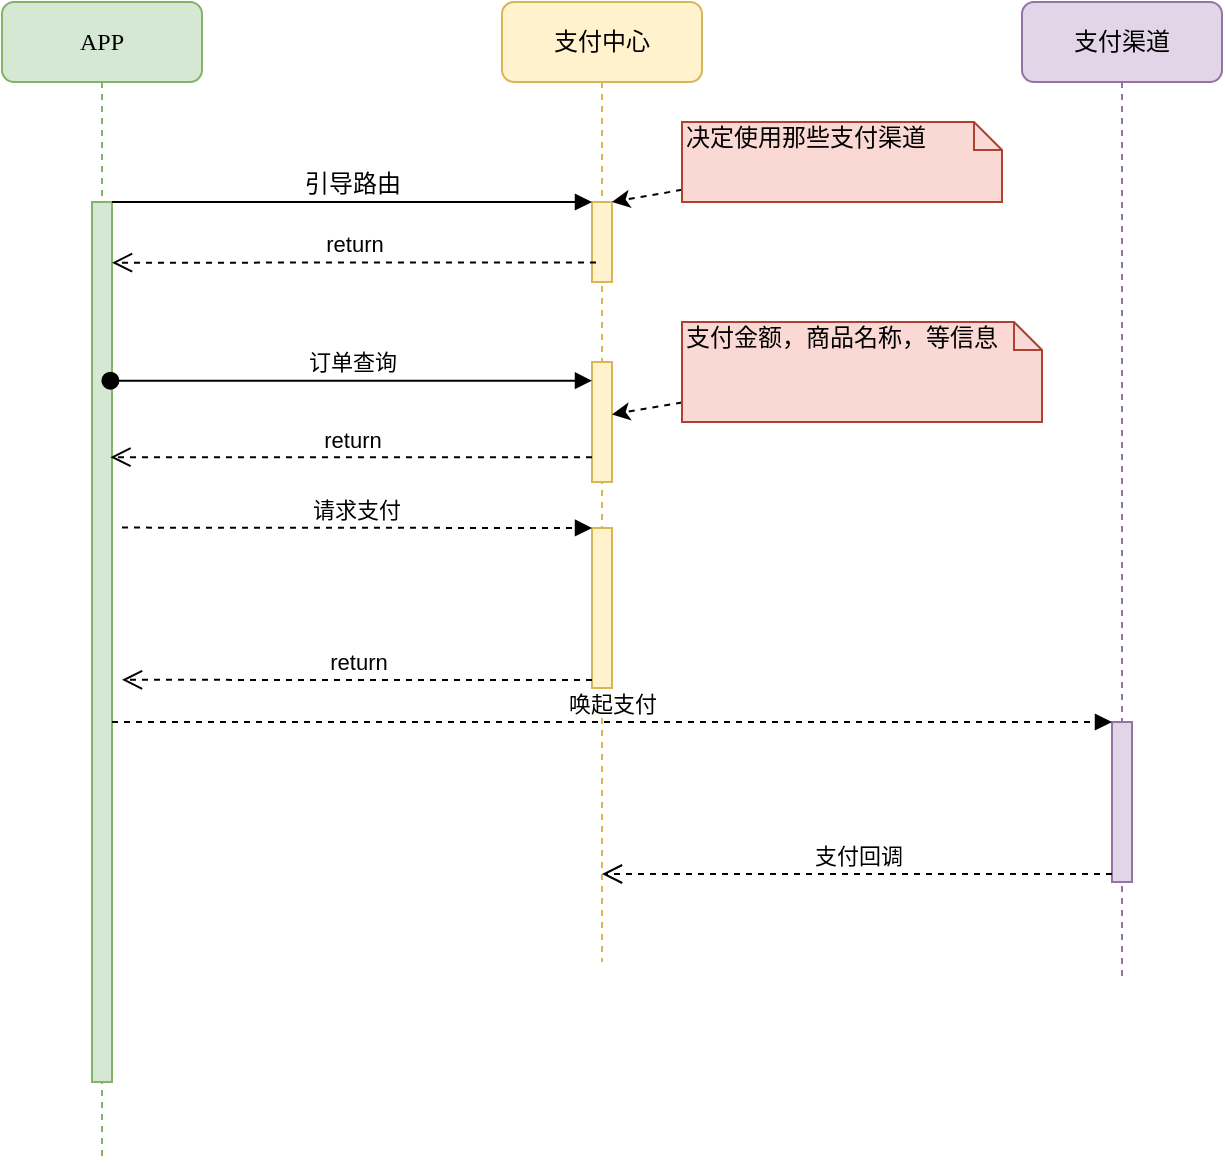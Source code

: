 <mxfile version="12.3.7" type="github" pages="3">
  <diagram name="收银台流程图" id="e7e014a7-5840-1c2e-5031-d8a46d1fe8dd">
    <mxGraphModel dx="1025" dy="528" grid="1" gridSize="10" guides="1" tooltips="1" connect="1" arrows="1" fold="1" page="1" pageScale="1" pageWidth="1169" pageHeight="826" background="#ffffff" math="0" shadow="0">
      <root>
        <mxCell id="0"/>
        <mxCell id="1" parent="0"/>
        <mxCell id="WfDoKtgChr6BKfLCAzAr-41" value="支付中心" style="shape=umlLifeline;perimeter=lifelinePerimeter;whiteSpace=wrap;html=1;container=1;collapsible=0;recursiveResize=0;outlineConnect=0;rounded=1;shadow=0;comic=0;labelBackgroundColor=none;strokeWidth=1;fontFamily=Verdana;fontSize=12;align=center;fillColor=#fff2cc;strokeColor=#d6b656;" vertex="1" parent="1">
          <mxGeometry x="270" y="70" width="100" height="480" as="geometry"/>
        </mxCell>
        <mxCell id="WfDoKtgChr6BKfLCAzAr-42" value="" style="html=1;points=[];perimeter=orthogonalPerimeter;rounded=0;shadow=0;comic=0;labelBackgroundColor=none;strokeWidth=1;fontFamily=Verdana;fontSize=12;align=center;fillColor=#fff2cc;strokeColor=#d6b656;" vertex="1" parent="WfDoKtgChr6BKfLCAzAr-41">
          <mxGeometry x="45" y="100" width="10" height="40" as="geometry"/>
        </mxCell>
        <mxCell id="WfDoKtgChr6BKfLCAzAr-82" value="" style="html=1;points=[];perimeter=orthogonalPerimeter;fillColor=#fff2cc;strokeColor=#d6b656;" vertex="1" parent="WfDoKtgChr6BKfLCAzAr-41">
          <mxGeometry x="45" y="180" width="10" height="60" as="geometry"/>
        </mxCell>
        <mxCell id="WfDoKtgChr6BKfLCAzAr-89" value="" style="html=1;points=[];perimeter=orthogonalPerimeter;fillColor=#fff2cc;strokeColor=#d6b656;" vertex="1" parent="WfDoKtgChr6BKfLCAzAr-41">
          <mxGeometry x="45" y="263" width="10" height="80" as="geometry"/>
        </mxCell>
        <mxCell id="WfDoKtgChr6BKfLCAzAr-43" value="支付渠道" style="shape=umlLifeline;perimeter=lifelinePerimeter;whiteSpace=wrap;html=1;container=1;collapsible=0;recursiveResize=0;outlineConnect=0;rounded=1;shadow=0;comic=0;labelBackgroundColor=none;strokeWidth=1;fontFamily=Verdana;fontSize=12;align=center;fillColor=#e1d5e7;strokeColor=#9673a6;" vertex="1" parent="1">
          <mxGeometry x="530" y="70" width="100" height="490" as="geometry"/>
        </mxCell>
        <mxCell id="WfDoKtgChr6BKfLCAzAr-93" value="" style="html=1;points=[];perimeter=orthogonalPerimeter;fillColor=#e1d5e7;strokeColor=#9673a6;" vertex="1" parent="WfDoKtgChr6BKfLCAzAr-43">
          <mxGeometry x="45" y="360" width="10" height="80" as="geometry"/>
        </mxCell>
        <mxCell id="WfDoKtgChr6BKfLCAzAr-49" value="APP" style="shape=umlLifeline;perimeter=lifelinePerimeter;whiteSpace=wrap;html=1;container=1;collapsible=0;recursiveResize=0;outlineConnect=0;rounded=1;shadow=0;comic=0;labelBackgroundColor=none;strokeWidth=1;fontFamily=Verdana;fontSize=12;align=center;fillColor=#d5e8d4;strokeColor=#82b366;" vertex="1" parent="1">
          <mxGeometry x="20" y="70" width="100" height="580" as="geometry"/>
        </mxCell>
        <mxCell id="WfDoKtgChr6BKfLCAzAr-50" value="" style="html=1;points=[];perimeter=orthogonalPerimeter;rounded=0;shadow=0;comic=0;labelBackgroundColor=none;strokeWidth=1;fontFamily=Verdana;fontSize=12;align=center;fillColor=#d5e8d4;strokeColor=#82b366;" vertex="1" parent="WfDoKtgChr6BKfLCAzAr-49">
          <mxGeometry x="45" y="100" width="10" height="440" as="geometry"/>
        </mxCell>
        <mxCell id="WfDoKtgChr6BKfLCAzAr-64" value="引导路由" style="html=1;verticalAlign=bottom;endArrow=block;entryX=0;entryY=0;labelBackgroundColor=none;fontFamily=Verdana;fontSize=12;edgeStyle=elbowEdgeStyle;elbow=vertical;" edge="1" parent="1" source="WfDoKtgChr6BKfLCAzAr-50" target="WfDoKtgChr6BKfLCAzAr-42">
          <mxGeometry relative="1" as="geometry">
            <mxPoint x="140" y="180" as="sourcePoint"/>
          </mxGeometry>
        </mxCell>
        <mxCell id="WfDoKtgChr6BKfLCAzAr-79" style="rounded=0;orthogonalLoop=1;jettySize=auto;html=1;dashed=1;" edge="1" parent="1" source="WfDoKtgChr6BKfLCAzAr-71" target="WfDoKtgChr6BKfLCAzAr-42">
          <mxGeometry relative="1" as="geometry"/>
        </mxCell>
        <mxCell id="WfDoKtgChr6BKfLCAzAr-71" value="决定使用那些支付渠道" style="shape=note;whiteSpace=wrap;html=1;size=14;verticalAlign=top;align=left;spacingTop=-6;rounded=0;shadow=0;comic=0;labelBackgroundColor=none;strokeWidth=1;fontFamily=Verdana;fontSize=12;fillColor=#fad9d5;strokeColor=#ae4132;" vertex="1" parent="1">
          <mxGeometry x="360" y="130" width="160" height="40" as="geometry"/>
        </mxCell>
        <mxCell id="WfDoKtgChr6BKfLCAzAr-78" value="return" style="html=1;verticalAlign=bottom;endArrow=open;dashed=1;endSize=8;entryX=1;entryY=0.069;entryDx=0;entryDy=0;entryPerimeter=0;exitX=0.2;exitY=0.755;exitDx=0;exitDy=0;exitPerimeter=0;" edge="1" parent="1" source="WfDoKtgChr6BKfLCAzAr-42" target="WfDoKtgChr6BKfLCAzAr-50">
          <mxGeometry relative="1" as="geometry">
            <mxPoint x="200" y="200" as="sourcePoint"/>
            <mxPoint x="130" y="200" as="targetPoint"/>
          </mxGeometry>
        </mxCell>
        <mxCell id="WfDoKtgChr6BKfLCAzAr-83" value="订单查询" style="html=1;verticalAlign=bottom;startArrow=oval;endArrow=block;startSize=8;exitX=0.92;exitY=0.203;exitDx=0;exitDy=0;exitPerimeter=0;" edge="1" target="WfDoKtgChr6BKfLCAzAr-82" parent="1" source="WfDoKtgChr6BKfLCAzAr-50">
          <mxGeometry relative="1" as="geometry">
            <mxPoint x="145" y="250" as="sourcePoint"/>
          </mxGeometry>
        </mxCell>
        <mxCell id="WfDoKtgChr6BKfLCAzAr-86" value="return" style="html=1;verticalAlign=bottom;endArrow=open;dashed=1;endSize=8;entryX=0.92;entryY=0.29;entryDx=0;entryDy=0;entryPerimeter=0;" edge="1" parent="1" source="WfDoKtgChr6BKfLCAzAr-82" target="WfDoKtgChr6BKfLCAzAr-50">
          <mxGeometry relative="1" as="geometry">
            <mxPoint x="200" y="298" as="sourcePoint"/>
            <mxPoint x="100" y="298" as="targetPoint"/>
          </mxGeometry>
        </mxCell>
        <mxCell id="WfDoKtgChr6BKfLCAzAr-88" style="edgeStyle=none;rounded=0;orthogonalLoop=1;jettySize=auto;html=1;entryX=1;entryY=0.437;entryDx=0;entryDy=0;entryPerimeter=0;dashed=1;" edge="1" parent="1" source="WfDoKtgChr6BKfLCAzAr-87" target="WfDoKtgChr6BKfLCAzAr-82">
          <mxGeometry relative="1" as="geometry"/>
        </mxCell>
        <mxCell id="WfDoKtgChr6BKfLCAzAr-87" value="支付金额，商品名称，等信息" style="shape=note;whiteSpace=wrap;html=1;size=14;verticalAlign=top;align=left;spacingTop=-6;rounded=0;shadow=0;comic=0;labelBackgroundColor=none;strokeWidth=1;fontFamily=Verdana;fontSize=12;fillColor=#fad9d5;strokeColor=#ae4132;" vertex="1" parent="1">
          <mxGeometry x="360" y="230" width="180" height="50" as="geometry"/>
        </mxCell>
        <mxCell id="WfDoKtgChr6BKfLCAzAr-90" value="请求支付" style="html=1;verticalAlign=bottom;endArrow=block;entryX=0;entryY=0;dashed=1;exitX=1.5;exitY=0.37;exitDx=0;exitDy=0;exitPerimeter=0;" edge="1" target="WfDoKtgChr6BKfLCAzAr-89" parent="1" source="WfDoKtgChr6BKfLCAzAr-50">
          <mxGeometry relative="1" as="geometry">
            <mxPoint x="135" y="333" as="sourcePoint"/>
          </mxGeometry>
        </mxCell>
        <mxCell id="WfDoKtgChr6BKfLCAzAr-91" value="return" style="html=1;verticalAlign=bottom;endArrow=open;dashed=1;endSize=8;exitX=0;exitY=0.95;entryX=1.5;entryY=0.543;entryDx=0;entryDy=0;entryPerimeter=0;" edge="1" source="WfDoKtgChr6BKfLCAzAr-89" parent="1" target="WfDoKtgChr6BKfLCAzAr-50">
          <mxGeometry relative="1" as="geometry">
            <mxPoint x="135" y="409" as="targetPoint"/>
          </mxGeometry>
        </mxCell>
        <mxCell id="WfDoKtgChr6BKfLCAzAr-94" value="唤起支付" style="html=1;verticalAlign=bottom;endArrow=block;entryX=0;entryY=0;dashed=1;" edge="1" target="WfDoKtgChr6BKfLCAzAr-93" parent="1" source="WfDoKtgChr6BKfLCAzAr-50">
          <mxGeometry relative="1" as="geometry">
            <mxPoint x="295" y="430" as="sourcePoint"/>
          </mxGeometry>
        </mxCell>
        <mxCell id="WfDoKtgChr6BKfLCAzAr-95" value="支付回调" style="html=1;verticalAlign=bottom;endArrow=open;dashed=1;endSize=8;exitX=0;exitY=0.95;" edge="1" source="WfDoKtgChr6BKfLCAzAr-93" parent="1" target="WfDoKtgChr6BKfLCAzAr-41">
          <mxGeometry relative="1" as="geometry">
            <mxPoint x="405" y="506" as="targetPoint"/>
          </mxGeometry>
        </mxCell>
      </root>
    </mxGraphModel>
  </diagram>
  <diagram id="SKCn2fQWPehUIIffbpQr" name="接口说明">
    <mxGraphModel dx="1025" dy="528" grid="1" gridSize="10" guides="1" tooltips="1" connect="1" arrows="1" fold="1" page="1" pageScale="1" pageWidth="827" pageHeight="1169" math="0" shadow="0">
      <root>
        <mxCell id="FlVS8AwKjyi7dZYpjpf_-0"/>
        <mxCell id="FlVS8AwKjyi7dZYpjpf_-1" parent="FlVS8AwKjyi7dZYpjpf_-0"/>
        <mxCell id="wubw2G_kmhjYI-PTqYAA-0" value="&lt;table border=&quot;1&quot; width=&quot;100%&quot; cellpadding=&quot;4&quot; style=&quot;width: 100% ; height: 100% ; border-collapse: collapse&quot;&gt;&lt;tbody&gt;&lt;tr style=&quot;background-color: #a7c942 ; color: #ffffff ; border: 1px solid #98bf21&quot;&gt;&lt;th align=&quot;left&quot;&gt;接口&lt;/th&gt;&lt;th align=&quot;left&quot;&gt;方法&lt;/th&gt;&lt;th align=&quot;left&quot;&gt;路径&lt;/th&gt;&lt;td&gt;&lt;br&gt;&lt;/td&gt;&lt;/tr&gt;&lt;tr style=&quot;border: 1px solid #98bf21&quot;&gt;&lt;td&gt;引导路由&lt;/td&gt;&lt;td&gt;GET&lt;/td&gt;&lt;td&gt;/payplugin/check_out_stand/pay_methods?orderType=14&amp;amp;orderId=942445&lt;br&gt;&lt;/td&gt;&lt;td&gt;&lt;br&gt;&lt;/td&gt;&lt;/tr&gt;&lt;tr style=&quot;background-color: #eaf2d3 ; border: 1px solid #98bf21&quot;&gt;&lt;td&gt;订单查询&lt;/td&gt;&lt;td&gt;POST&lt;br&gt;&lt;/td&gt;&lt;td&gt;/payplugin/goods/toGetOrderDetail&lt;br&gt;&lt;/td&gt;&lt;td&gt;&lt;br&gt;&lt;/td&gt;&lt;/tr&gt;&lt;tr style=&quot;border: 1px solid #98bf21&quot;&gt;&lt;td&gt;请求支付&lt;/td&gt;&lt;td&gt;POST&lt;/td&gt;&lt;td&gt;/payplugin/goods/toPayByCarOrderId&lt;br&gt;&lt;/td&gt;&lt;td&gt;&lt;br&gt;&lt;/td&gt;&lt;/tr&gt;&lt;tr style=&quot;background-color: #eaf2d3 ; border: 1px solid #98bf21&quot;&gt;&lt;td&gt;swagger-ui&lt;/td&gt;&lt;td&gt;测试&lt;/td&gt;&lt;td&gt;&lt;a href=&quot;https://paytest.baojunev.com/payplugin/swagger-ui.html&quot;&gt;https://paytest.baojunev.com/payplugin/swagger-ui.html&lt;/a&gt;&lt;br&gt;&lt;/td&gt;&lt;td&gt;&lt;br&gt;&lt;/td&gt;&lt;/tr&gt;&lt;/tbody&gt;&lt;/table&gt;" style="text;html=1;strokeColor=#c0c0c0;fillColor=#ffffff;overflow=fill;rounded=0;" vertex="1" parent="FlVS8AwKjyi7dZYpjpf_-1">
          <mxGeometry x="10" y="120" width="660" height="240" as="geometry"/>
        </mxCell>
        <mxCell id="wubw2G_kmhjYI-PTqYAA-6" value="&lt;span style=&quot;white-space: nowrap&quot;&gt;引导路由-实例&lt;br&gt;&lt;/span&gt;&lt;pre style=&quot;margin-top: 5px ; margin-bottom: 0px ; padding: 10px ; border: 1px solid rgb(50 , 58 , 69) ; font-stretch: inherit ; font-size: 0.9em ; line-height: inherit ; font-family: &amp;#34;anonymous pro&amp;#34; , &amp;#34;menlo&amp;#34; , &amp;#34;consolas&amp;#34; , &amp;#34;bitstream vera sans mono&amp;#34; , &amp;#34;courier new&amp;#34; , monospace ; vertical-align: baseline ; background-color: rgb(50 , 58 , 69) ; max-height: 400px ; overflow-y: auto ; color: white&quot;&gt;https://paytest.baojunev.com/payplugin/check_out_stand/pay_methods?orderType=8&amp;amp;orderId=941574&lt;/pre&gt;&lt;div&gt;{&lt;/div&gt;&lt;div&gt;&amp;nbsp; &amp;nbsp; &quot;code&quot;: 200,&lt;/div&gt;&lt;div&gt;&amp;nbsp; &amp;nbsp; &quot;msg&quot;: &quot;OK&quot;,&lt;/div&gt;&lt;div&gt;&amp;nbsp; &amp;nbsp; &quot;data&quot;: {&lt;/div&gt;&lt;div&gt;&amp;nbsp; &amp;nbsp; &amp;nbsp; &amp;nbsp; &quot;emptyTips&quot;: &quot;请前往 宝骏新能源微信公众号 继续支付&quot;,&lt;/div&gt;&lt;div&gt;&amp;nbsp; &amp;nbsp; &amp;nbsp; &amp;nbsp; &quot;WX&quot;: {&lt;/div&gt;&lt;div&gt;&amp;nbsp; &amp;nbsp; &amp;nbsp; &amp;nbsp; &amp;nbsp; &amp;nbsp; &quot;name&quot;: &quot;微信支付&quot;,&lt;/div&gt;&lt;div&gt;&amp;nbsp; &amp;nbsp; &amp;nbsp; &amp;nbsp; &amp;nbsp; &amp;nbsp; &quot;interfaces&quot;: [&quot;APP&quot;, &quot;MWEB&quot;, &quot;JSAPI&quot;, &quot;MP&quot;],&lt;/div&gt;&lt;div&gt;&amp;nbsp; &amp;nbsp; &amp;nbsp; &amp;nbsp; &amp;nbsp; &amp;nbsp; &quot;tips&quot;: &quot;推荐安装微信5.0及以上版本使用&quot;&lt;/div&gt;&lt;div&gt;&amp;nbsp; &amp;nbsp; &amp;nbsp; &amp;nbsp; },&lt;/div&gt;&lt;div&gt;&amp;nbsp; &amp;nbsp; &amp;nbsp; &amp;nbsp; &quot;ALI&quot;: {&lt;/div&gt;&lt;div&gt;&amp;nbsp; &amp;nbsp; &amp;nbsp; &amp;nbsp; &amp;nbsp; &amp;nbsp; &quot;name&quot;: &quot;支付宝支付&quot;,&lt;/div&gt;&lt;div&gt;&amp;nbsp; &amp;nbsp; &amp;nbsp; &amp;nbsp; &amp;nbsp; &amp;nbsp; &quot;interfaces&quot;: [&quot;WAP&quot;, &quot;MOBILE&quot;, &quot;PC&quot;],&lt;/div&gt;&lt;div&gt;&amp;nbsp; &amp;nbsp; &amp;nbsp; &amp;nbsp; &amp;nbsp; &amp;nbsp; &quot;tips&quot;: &quot;&quot;&lt;/div&gt;&lt;div&gt;&amp;nbsp; &amp;nbsp; &amp;nbsp; &amp;nbsp; },&lt;/div&gt;&lt;div&gt;&amp;nbsp; &amp;nbsp; &amp;nbsp; &amp;nbsp; &quot;UNION&quot;: {&lt;/div&gt;&lt;div&gt;&amp;nbsp; &amp;nbsp; &amp;nbsp; &amp;nbsp; &amp;nbsp; &amp;nbsp; &quot;name&quot;: &quot;银联支付&quot;,&lt;/div&gt;&lt;div&gt;&amp;nbsp; &amp;nbsp; &amp;nbsp; &amp;nbsp; &amp;nbsp; &amp;nbsp; &quot;interfaces&quot;: [&quot;PC&quot;, &quot;WAP&quot;, &quot;MOBILE&quot;],&lt;/div&gt;&lt;div&gt;&amp;nbsp; &amp;nbsp; &amp;nbsp; &amp;nbsp; &amp;nbsp; &amp;nbsp; &quot;tips&quot;: &quot;使用信用卡储蓄卡付款&quot;&lt;/div&gt;&lt;div&gt;&amp;nbsp; &amp;nbsp; &amp;nbsp; &amp;nbsp; }&lt;/div&gt;&lt;div&gt;&amp;nbsp; &amp;nbsp; }&lt;/div&gt;&lt;div&gt;}&lt;/div&gt;&lt;div&gt;&lt;br&gt;&lt;/div&gt;&lt;div&gt;#参数说明&lt;/div&gt;&lt;div&gt;&lt;br&gt;&lt;/div&gt;&lt;div&gt;emptyTips:如果设备不支付任何支付接口时提示文字&lt;br&gt;&lt;/div&gt;&lt;div&gt;&lt;br&gt;&lt;/div&gt;&lt;div&gt;interfaces:订单支持的支付接口&lt;br&gt;&lt;/div&gt;&lt;div&gt;&lt;/div&gt;&amp;nbsp; &amp;nbsp; &amp;nbsp; &amp;nbsp; &amp;nbsp; &amp;nbsp; &amp;nbsp; &amp;nbsp; WX --&amp;nbsp; &amp;nbsp;APP： APP支付 MWEB：H5支付 JSAPI：小程序支付&amp;nbsp; MP：公众号支付&lt;br&gt;&amp;nbsp; &amp;nbsp; &amp;nbsp; &amp;nbsp; &amp;nbsp; &amp;nbsp; &amp;nbsp; &amp;nbsp; ALI --&amp;nbsp; &amp;nbsp;WAP：H5支付&amp;nbsp; &amp;nbsp;MOBILE：APP支付&amp;nbsp; &amp;nbsp;PC：PC端支付&lt;br&gt;&amp;nbsp; &amp;nbsp; &amp;nbsp; &amp;nbsp; &amp;nbsp; &amp;nbsp; &amp;nbsp; &amp;nbsp; UNION -- WAP：H5支付&amp;nbsp; &amp;nbsp;MOBILE：APP支付&amp;nbsp; &amp;nbsp;PC：PC端支付&lt;br&gt;tips:支付渠道说明&lt;br&gt;&lt;div&gt;&amp;nbsp; &amp;nbsp; &amp;nbsp; &amp;nbsp;&amp;nbsp;&lt;/div&gt;&lt;div&gt;&lt;br&gt;&lt;/div&gt;" style="shape=note;whiteSpace=wrap;html=1;size=14;verticalAlign=top;align=left;spacingTop=-6;fillColor=#d5e8d4;strokeColor=#82b366;" vertex="1" parent="FlVS8AwKjyi7dZYpjpf_-1">
          <mxGeometry x="10" y="390" width="660" height="540" as="geometry"/>
        </mxCell>
        <mxCell id="wubw2G_kmhjYI-PTqYAA-7" value="&lt;span style=&quot;white-space: nowrap ; background-color: rgb(234 , 242 , 211)&quot;&gt;订单查询&lt;/span&gt;&lt;span&gt;-实例&lt;br&gt;&lt;/span&gt;&lt;pre style=&quot;margin-top: 5px ; margin-bottom: 0px ; padding: 10px ; border: 1px solid rgb(50 , 58 , 69) ; font-stretch: inherit ; font-size: 0.9em ; line-height: inherit ; font-family: &amp;#34;anonymous pro&amp;#34; , &amp;#34;menlo&amp;#34; , &amp;#34;consolas&amp;#34; , &amp;#34;bitstream vera sans mono&amp;#34; , &amp;#34;courier new&amp;#34; , monospace ; vertical-align: baseline ; background-color: rgb(50 , 58 , 69) ; max-height: 400px ; overflow-y: auto ; color: white&quot;&gt;https://paytest.baojunev.com/payplugin/goods/toGetOrderDetail?orderType=8&amp;amp;orderId=941574&lt;/pre&gt;&lt;div&gt;{&lt;/div&gt;&lt;div&gt;&amp;nbsp; &quot;code&quot;: 200,&lt;/div&gt;&lt;div&gt;&amp;nbsp; &quot;msg&quot;: &quot;OK&quot;,&lt;/div&gt;&lt;div&gt;&amp;nbsp; &quot;data&quot;: {&lt;/div&gt;&lt;div&gt;&amp;nbsp; &amp;nbsp; &quot;type&quot;: null,&lt;/div&gt;&lt;div&gt;&amp;nbsp; &amp;nbsp; &quot;status&quot;: &quot;4&quot;,&lt;/div&gt;&lt;div&gt;&amp;nbsp; &amp;nbsp; &quot;amount&quot;: &quot;1.00&quot;,&lt;/div&gt;&lt;div&gt;&amp;nbsp; &amp;nbsp; &quot;orderType&quot;: &quot;8&quot;,&lt;/div&gt;&lt;div&gt;&amp;nbsp; &amp;nbsp; &quot;url&quot;: null&lt;/div&gt;&lt;div&gt;&amp;nbsp; }&lt;/div&gt;&lt;div&gt;}&lt;/div&gt;&lt;div&gt;&lt;br&gt;&lt;/div&gt;&lt;div&gt;#参数说明&lt;/div&gt;&lt;div&gt;&lt;br&gt;&lt;/div&gt;&lt;div&gt;status:弃用&lt;/div&gt;&lt;div&gt;&lt;span&gt;amount:待支付金额&lt;/span&gt;&lt;br&gt;&lt;/div&gt;&lt;div&gt;orderType:orderType&lt;/div&gt;&lt;div&gt;&amp;nbsp; &amp;nbsp; &amp;nbsp; &amp;nbsp;&amp;nbsp;&lt;/div&gt;&lt;div&gt;&lt;br&gt;&lt;/div&gt;" style="shape=note;whiteSpace=wrap;html=1;size=14;verticalAlign=top;align=left;spacingTop=-6;fillColor=#d5e8d4;strokeColor=#82b366;" vertex="1" parent="FlVS8AwKjyi7dZYpjpf_-1">
          <mxGeometry x="10" y="970" width="660" height="310" as="geometry"/>
        </mxCell>
        <mxCell id="wubw2G_kmhjYI-PTqYAA-8" value="&lt;span style=&quot;white-space: nowrap ; background-color: rgb(234 , 242 , 211)&quot;&gt;请求支付&lt;/span&gt;-实例&lt;br&gt;&lt;span style=&quot;color: rgb(80 , 80 , 80) ; font-family: &amp;#34;opensans&amp;#34; , &amp;#34;helvetica&amp;#34; , &amp;#34;arial&amp;#34; , sans-serif ; white-space: pre-wrap ; background-color: rgb(255 , 255 , 255)&quot;&gt;https://paytest.baojunev.com/payplugin/goods/toPayByCarOrderIdFromWeb?amount=0&amp;amp;channel=WX&amp;amp;machId=2018032602448523&amp;amp;orderId=942445&amp;amp;orderType=14&lt;br&gt;&lt;/span&gt;&lt;div&gt;&amp;nbsp; &amp;nbsp; &amp;nbsp; &amp;nbsp;&amp;nbsp;&lt;/div&gt;&lt;div&gt;&lt;br&gt;&lt;/div&gt;" style="shape=note;whiteSpace=wrap;html=1;size=14;verticalAlign=top;align=left;spacingTop=-6;fillColor=#d5e8d4;strokeColor=#82b366;" vertex="1" parent="FlVS8AwKjyi7dZYpjpf_-1">
          <mxGeometry x="20" y="1300" width="670" height="70" as="geometry"/>
        </mxCell>
        <mxCell id="wubw2G_kmhjYI-PTqYAA-9" value="&lt;font style=&quot;font-size: 19px&quot;&gt;参考文档：https://shimo.im/docs/RTqQ6kCppYqp8Vgq/ 《新能源 订单支付 接入文档》&lt;/font&gt;" style="shape=note;whiteSpace=wrap;html=1;size=14;verticalAlign=top;align=left;spacingTop=-6;fillColor=#fad7ac;strokeColor=#b46504;" vertex="1" parent="FlVS8AwKjyi7dZYpjpf_-1">
          <mxGeometry x="20" y="1410" width="760" height="50" as="geometry"/>
        </mxCell>
      </root>
    </mxGraphModel>
  </diagram>
  <diagram id="3MqrZGOUUdysxM16c1eH" name="UI">
    <mxGraphModel dx="1025" dy="528" grid="1" gridSize="10" guides="1" tooltips="1" connect="1" arrows="1" fold="1" page="1" pageScale="1" pageWidth="827" pageHeight="1169" math="0" shadow="0">
      <root>
        <mxCell id="_AlnVbgyhVqX15xRj5RF-0"/>
        <mxCell id="_AlnVbgyhVqX15xRj5RF-1" parent="_AlnVbgyhVqX15xRj5RF-0"/>
      </root>
    </mxGraphModel>
  </diagram>
</mxfile>
